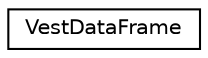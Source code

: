 digraph "Graphical Class Hierarchy"
{
 // INTERACTIVE_SVG=YES
 // LATEX_PDF_SIZE
  edge [fontname="Helvetica",fontsize="10",labelfontname="Helvetica",labelfontsize="10"];
  node [fontname="Helvetica",fontsize="10",shape=record];
  rankdir="LR";
  Node0 [label="VestDataFrame",height=0.2,width=0.4,color="black", fillcolor="white", style="filled",URL="$class_mirage_x_r_1_1_vest_data_frame.html",tooltip="The serializable custom class in which the gathered data will be stored, one instance for each frame ..."];
}
